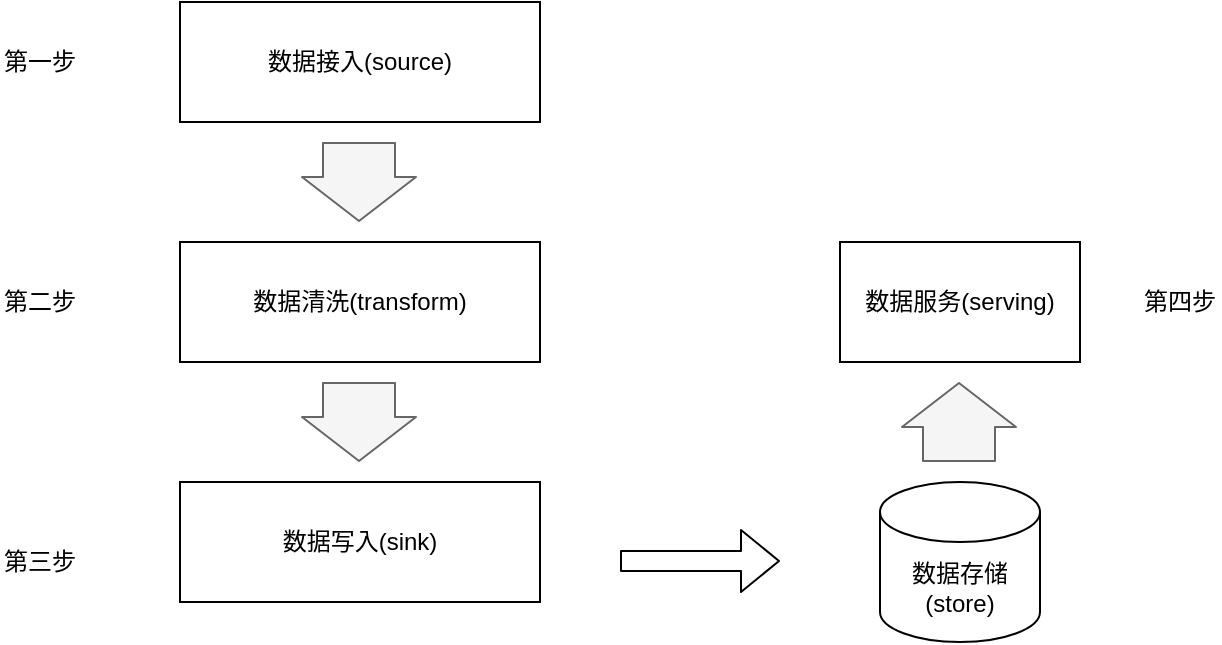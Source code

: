 <mxfile version="13.8.3" type="github">
  <diagram id="dF1XL6WRzTdZwQkR2Qwr" name="Page-1">
    <mxGraphModel dx="1259" dy="843" grid="1" gridSize="10" guides="1" tooltips="1" connect="1" arrows="1" fold="1" page="1" pageScale="1" pageWidth="827" pageHeight="1169" math="0" shadow="0">
      <root>
        <mxCell id="0" />
        <mxCell id="1" parent="0" />
        <mxCell id="1FCEnOmXXoxcdBwHK99l-1" value="数据接入(source)" style="rounded=0;whiteSpace=wrap;html=1;" vertex="1" parent="1">
          <mxGeometry x="370" y="200" width="180" height="60" as="geometry" />
        </mxCell>
        <mxCell id="1FCEnOmXXoxcdBwHK99l-2" value="第一步" style="text;html=1;strokeColor=none;fillColor=none;align=center;verticalAlign=middle;whiteSpace=wrap;rounded=0;" vertex="1" parent="1">
          <mxGeometry x="280" y="220" width="40" height="20" as="geometry" />
        </mxCell>
        <mxCell id="1FCEnOmXXoxcdBwHK99l-3" value="数据清洗(transform)" style="rounded=0;whiteSpace=wrap;html=1;" vertex="1" parent="1">
          <mxGeometry x="370" y="320" width="180" height="60" as="geometry" />
        </mxCell>
        <mxCell id="1FCEnOmXXoxcdBwHK99l-4" value="第二步" style="text;html=1;strokeColor=none;fillColor=none;align=center;verticalAlign=middle;whiteSpace=wrap;rounded=0;" vertex="1" parent="1">
          <mxGeometry x="280" y="340" width="40" height="20" as="geometry" />
        </mxCell>
        <mxCell id="1FCEnOmXXoxcdBwHK99l-5" value="数据写入(sink)" style="rounded=0;whiteSpace=wrap;html=1;" vertex="1" parent="1">
          <mxGeometry x="370" y="440" width="180" height="60" as="geometry" />
        </mxCell>
        <mxCell id="1FCEnOmXXoxcdBwHK99l-6" value="第三步" style="text;html=1;strokeColor=none;fillColor=none;align=center;verticalAlign=middle;whiteSpace=wrap;rounded=0;" vertex="1" parent="1">
          <mxGeometry x="280" y="470" width="40" height="20" as="geometry" />
        </mxCell>
        <mxCell id="1FCEnOmXXoxcdBwHK99l-7" value="" style="shape=flexArrow;endArrow=classic;html=1;" edge="1" parent="1">
          <mxGeometry width="50" height="50" relative="1" as="geometry">
            <mxPoint x="590" y="479.5" as="sourcePoint" />
            <mxPoint x="670" y="479.5" as="targetPoint" />
          </mxGeometry>
        </mxCell>
        <mxCell id="1FCEnOmXXoxcdBwHK99l-8" value="数据存储(store)" style="shape=cylinder3;whiteSpace=wrap;html=1;boundedLbl=1;backgroundOutline=1;size=15;" vertex="1" parent="1">
          <mxGeometry x="720" y="440" width="80" height="80" as="geometry" />
        </mxCell>
        <mxCell id="1FCEnOmXXoxcdBwHK99l-9" value="数据服务(serving)" style="rounded=0;whiteSpace=wrap;html=1;" vertex="1" parent="1">
          <mxGeometry x="700" y="320" width="120" height="60" as="geometry" />
        </mxCell>
        <mxCell id="1FCEnOmXXoxcdBwHK99l-10" value="" style="shape=flexArrow;endArrow=classic;html=1;width=36;endSize=7;fillColor=#f5f5f5;strokeColor=#666666;" edge="1" parent="1">
          <mxGeometry width="50" height="50" relative="1" as="geometry">
            <mxPoint x="459.5" y="270" as="sourcePoint" />
            <mxPoint x="459.5" y="310" as="targetPoint" />
          </mxGeometry>
        </mxCell>
        <mxCell id="1FCEnOmXXoxcdBwHK99l-11" value="" style="shape=flexArrow;endArrow=classic;html=1;width=36;endSize=7;fillColor=#f5f5f5;strokeColor=#666666;" edge="1" parent="1">
          <mxGeometry width="50" height="50" relative="1" as="geometry">
            <mxPoint x="459.5" y="390" as="sourcePoint" />
            <mxPoint x="459.5" y="430" as="targetPoint" />
          </mxGeometry>
        </mxCell>
        <mxCell id="1FCEnOmXXoxcdBwHK99l-12" value="" style="shape=flexArrow;endArrow=classic;html=1;width=36;endSize=7;fillColor=#f5f5f5;strokeColor=#666666;" edge="1" parent="1">
          <mxGeometry width="50" height="50" relative="1" as="geometry">
            <mxPoint x="759.5" y="430" as="sourcePoint" />
            <mxPoint x="759.5" y="390" as="targetPoint" />
          </mxGeometry>
        </mxCell>
        <mxCell id="1FCEnOmXXoxcdBwHK99l-13" value="第四步" style="text;html=1;strokeColor=none;fillColor=none;align=center;verticalAlign=middle;whiteSpace=wrap;rounded=0;" vertex="1" parent="1">
          <mxGeometry x="850" y="340" width="40" height="20" as="geometry" />
        </mxCell>
      </root>
    </mxGraphModel>
  </diagram>
</mxfile>
